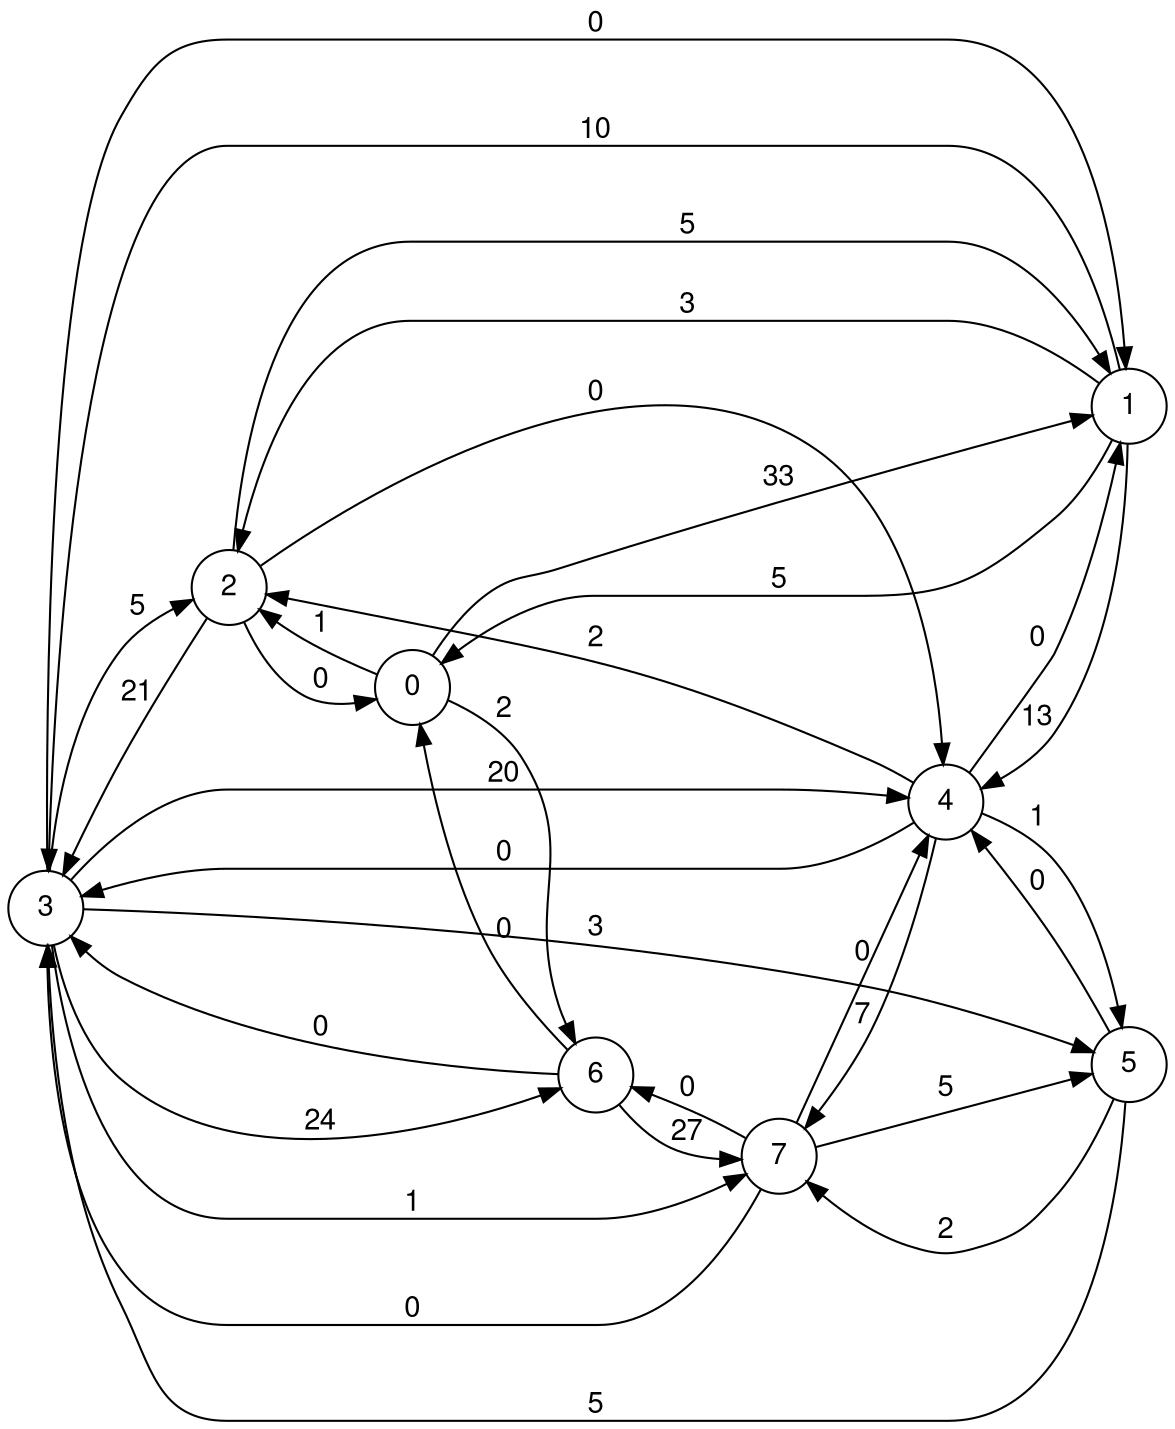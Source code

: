 digraph finite_state_machine {
  fontname="Helvetica,Arial,sans-serif"
  node [fontname="Helvetica,Arial,sans-serif"]
  edge [fontname="Helvetica,Arial,sans-serif"]
  rankdir=LR;
  node [shape = circle];
  3 -> 2 [ label = "5" ];
  3 -> 1 [ label = "0" ];
  3 -> 5 [ label = "3" ];
  3 -> 4 [ label = "20" ];
  3 -> 7 [ label = "1" ];
  3 -> 6 [ label = "24" ];
  1 -> 4 [ label = "13" ];
  1 -> 3 [ label = "10" ];
  1 -> 2 [ label = "3" ];
  1 -> 0 [ label = "5" ];
  6 -> 7 [ label = "27" ];
  6 -> 3 [ label = "0" ];
  6 -> 0 [ label = "0" ];
  0 -> 2 [ label = "1" ];
  0 -> 1 [ label = "33" ];
  0 -> 6 [ label = "2" ];
  5 -> 7 [ label = "2" ];
  5 -> 3 [ label = "5" ];
  5 -> 4 [ label = "0" ];
  7 -> 5 [ label = "5" ];
  7 -> 6 [ label = "0" ];
  7 -> 3 [ label = "0" ];
  7 -> 4 [ label = "0" ];
  2 -> 3 [ label = "21" ];
  2 -> 1 [ label = "5" ];
  2 -> 0 [ label = "0" ];
  2 -> 4 [ label = "0" ];
  4 -> 1 [ label = "0" ];
  4 -> 3 [ label = "0" ];
  4 -> 5 [ label = "1" ];
  4 -> 7 [ label = "7" ];
  4 -> 2 [ label = "2" ];
}
